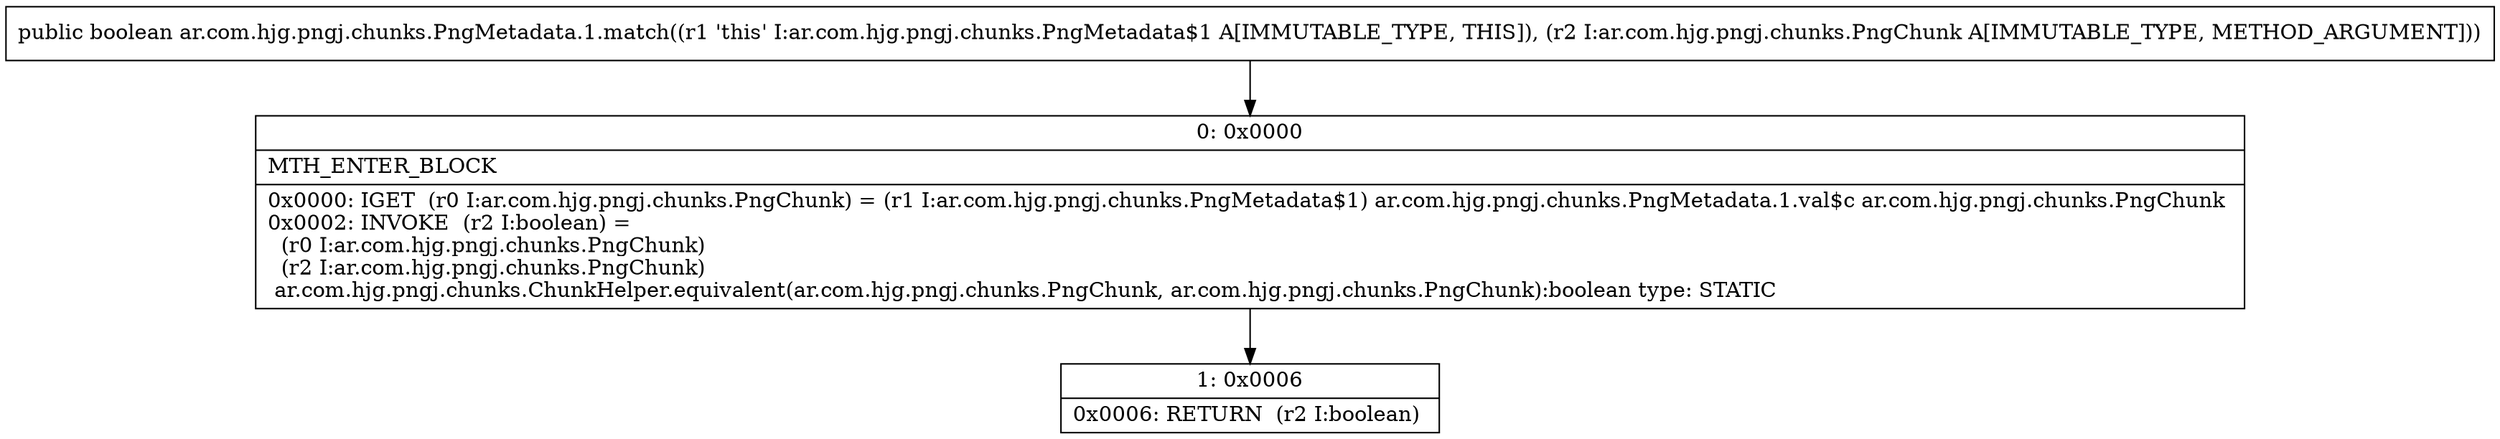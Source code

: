 digraph "CFG forar.com.hjg.pngj.chunks.PngMetadata.1.match(Lar\/com\/hjg\/pngj\/chunks\/PngChunk;)Z" {
Node_0 [shape=record,label="{0\:\ 0x0000|MTH_ENTER_BLOCK\l|0x0000: IGET  (r0 I:ar.com.hjg.pngj.chunks.PngChunk) = (r1 I:ar.com.hjg.pngj.chunks.PngMetadata$1) ar.com.hjg.pngj.chunks.PngMetadata.1.val$c ar.com.hjg.pngj.chunks.PngChunk \l0x0002: INVOKE  (r2 I:boolean) = \l  (r0 I:ar.com.hjg.pngj.chunks.PngChunk)\l  (r2 I:ar.com.hjg.pngj.chunks.PngChunk)\l ar.com.hjg.pngj.chunks.ChunkHelper.equivalent(ar.com.hjg.pngj.chunks.PngChunk, ar.com.hjg.pngj.chunks.PngChunk):boolean type: STATIC \l}"];
Node_1 [shape=record,label="{1\:\ 0x0006|0x0006: RETURN  (r2 I:boolean) \l}"];
MethodNode[shape=record,label="{public boolean ar.com.hjg.pngj.chunks.PngMetadata.1.match((r1 'this' I:ar.com.hjg.pngj.chunks.PngMetadata$1 A[IMMUTABLE_TYPE, THIS]), (r2 I:ar.com.hjg.pngj.chunks.PngChunk A[IMMUTABLE_TYPE, METHOD_ARGUMENT])) }"];
MethodNode -> Node_0;
Node_0 -> Node_1;
}

